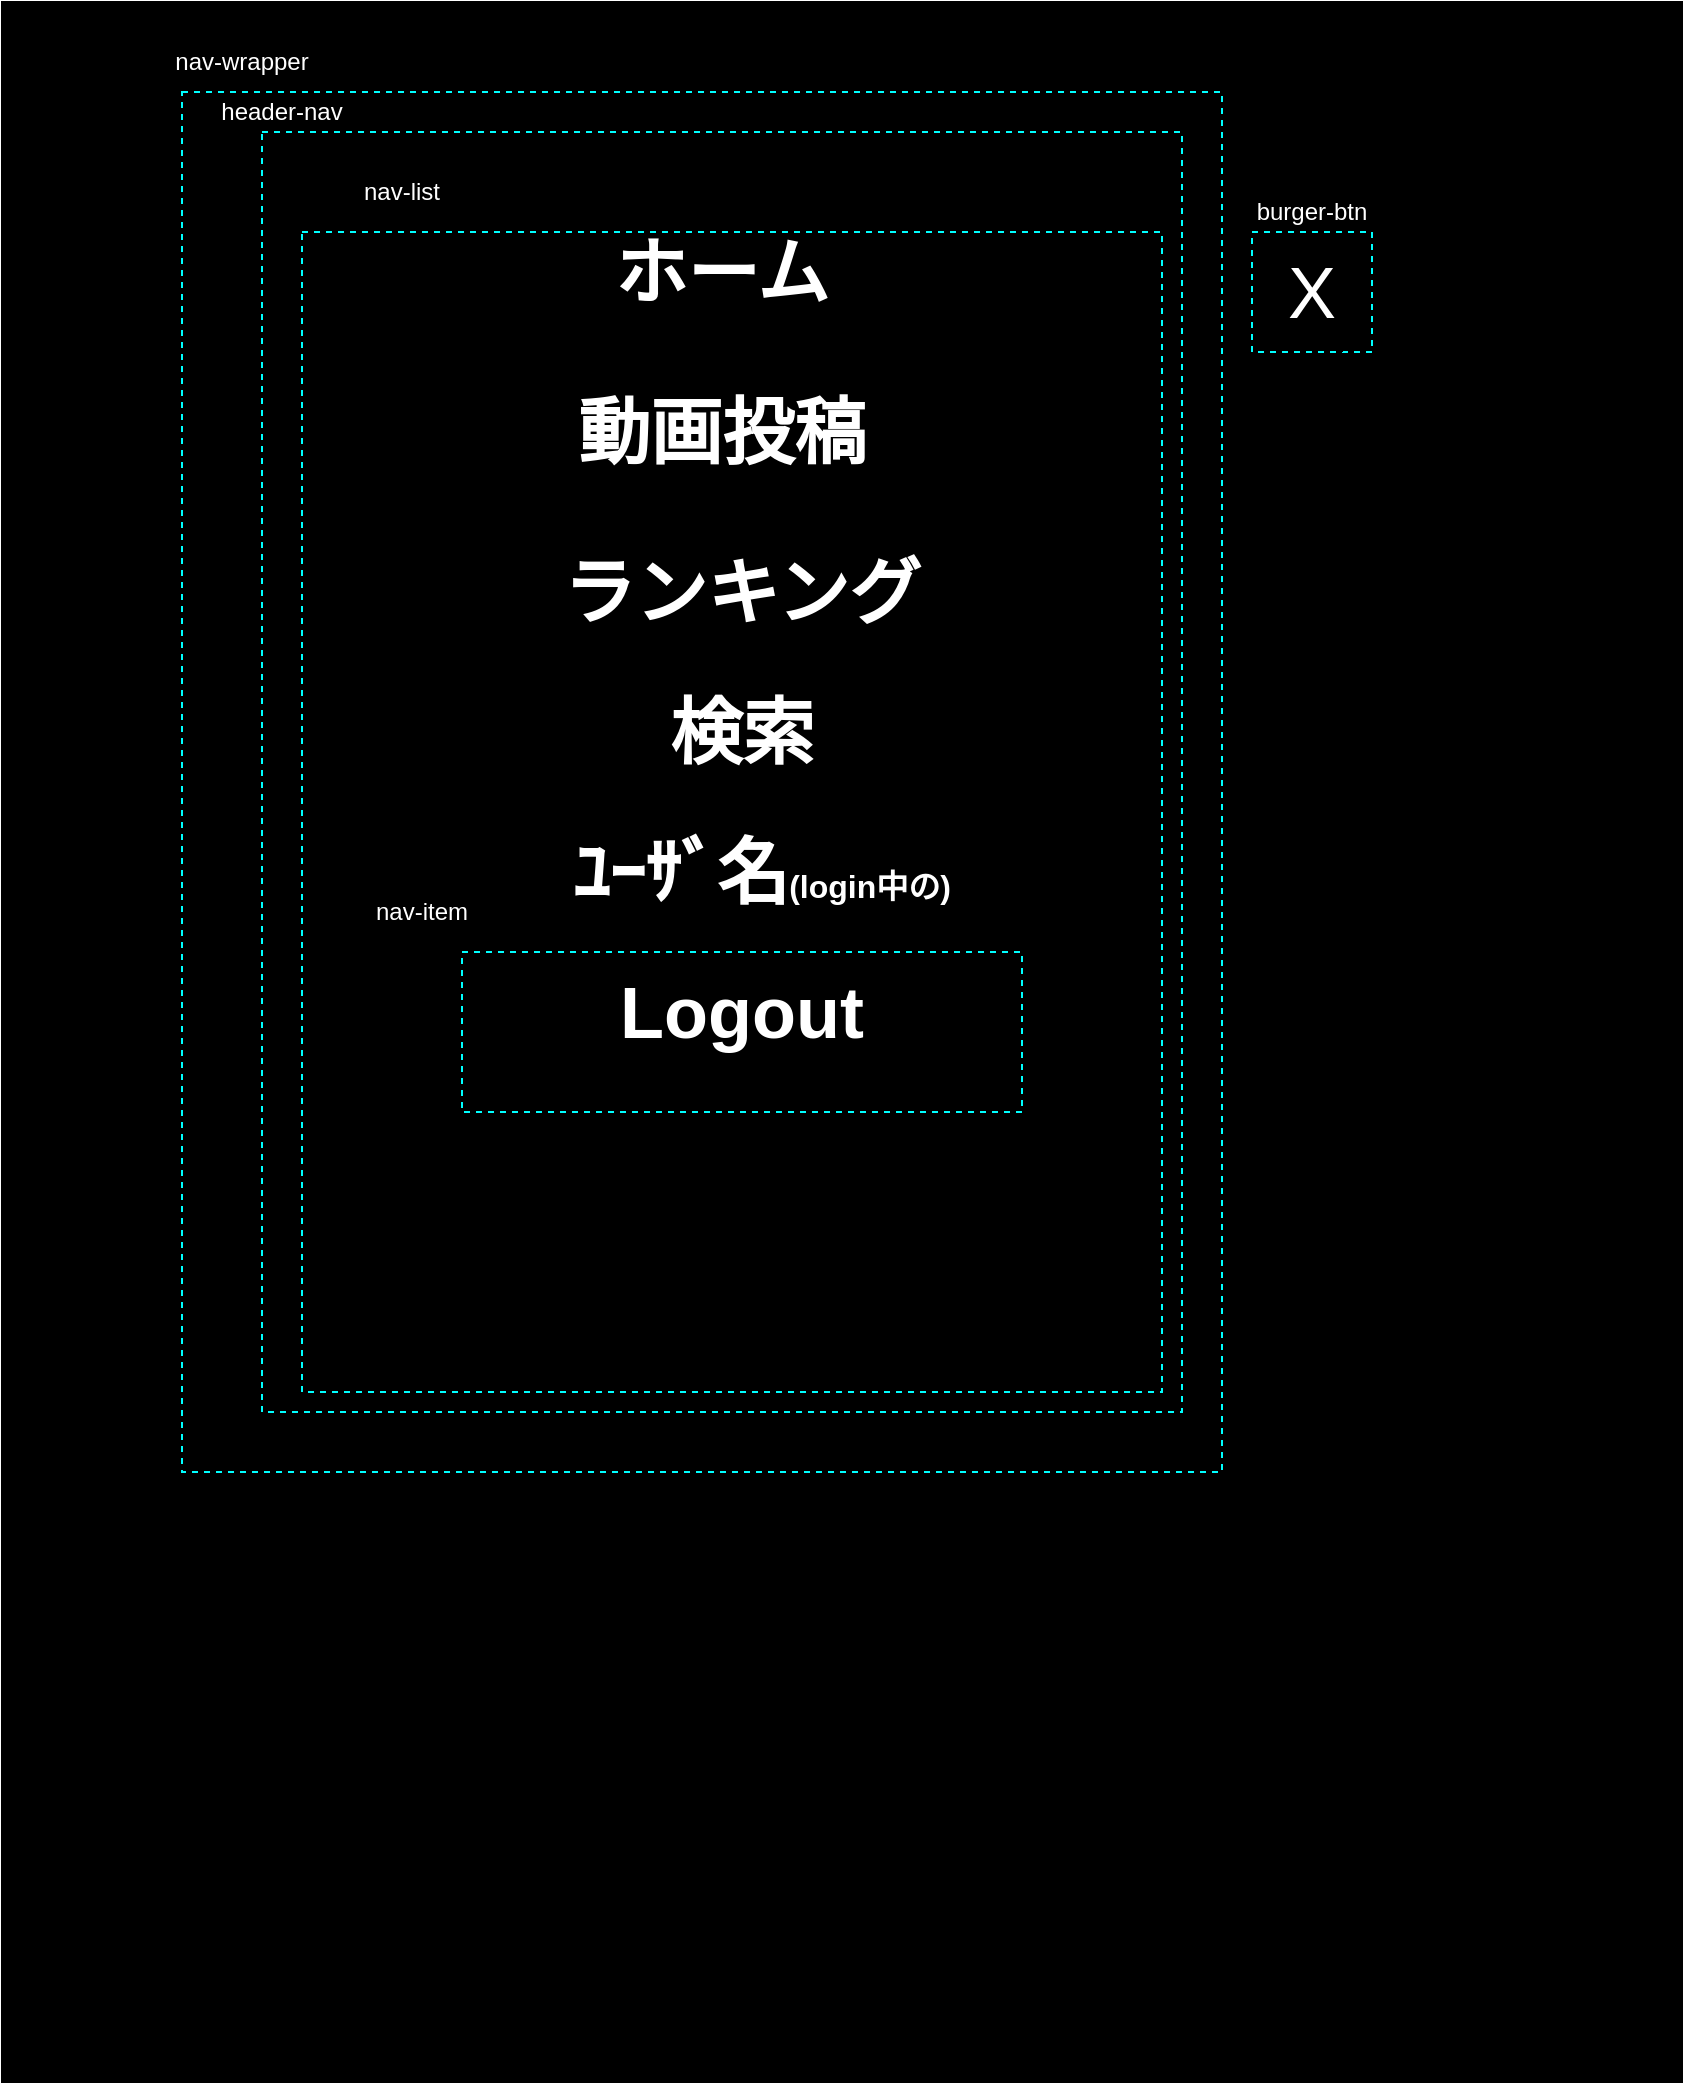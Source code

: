 <mxfile version="14.6.13" type="device"><diagram id="qV4Y1ibvRHWzE1QoIarS" name="ページ1"><mxGraphModel dx="259" dy="1795" grid="1" gridSize="10" guides="1" tooltips="1" connect="1" arrows="1" fold="1" page="1" pageScale="1" pageWidth="827" pageHeight="1169" math="0" shadow="0"><root><mxCell id="0"/><mxCell id="1" parent="0"/><mxCell id="7TPgmSQ3hI1b91c5gtEj-1" value="" style="rounded=0;whiteSpace=wrap;html=1;fillColor=#000000;" vertex="1" parent="1"><mxGeometry x="990" y="-1110" width="840" height="1040" as="geometry"/></mxCell><mxCell id="7TPgmSQ3hI1b91c5gtEj-2" value="" style="rounded=0;whiteSpace=wrap;html=1;dashed=1;fillColor=none;strokeColor=#00FFFF;" vertex="1" parent="1"><mxGeometry x="1615" y="-995" width="60" height="60" as="geometry"/></mxCell><mxCell id="7TPgmSQ3hI1b91c5gtEj-3" value="" style="rounded=0;whiteSpace=wrap;html=1;dashed=1;fillColor=none;strokeColor=#00FFFF;" vertex="1" parent="1"><mxGeometry x="1080" y="-1065" width="520" height="690" as="geometry"/></mxCell><mxCell id="7TPgmSQ3hI1b91c5gtEj-4" value="" style="rounded=0;whiteSpace=wrap;html=1;dashed=1;fillColor=none;strokeColor=#00FFFF;" vertex="1" parent="1"><mxGeometry x="1120" y="-1045" width="460" height="640" as="geometry"/></mxCell><mxCell id="7TPgmSQ3hI1b91c5gtEj-5" value="&lt;font color=&quot;#ffffff&quot; style=&quot;font-size: 36px&quot;&gt;X&lt;/font&gt;" style="text;html=1;strokeColor=none;fillColor=none;align=center;verticalAlign=middle;whiteSpace=wrap;rounded=0;" vertex="1" parent="1"><mxGeometry x="1590" y="-975" width="110" height="20" as="geometry"/></mxCell><mxCell id="7TPgmSQ3hI1b91c5gtEj-6" value="&lt;font color=&quot;#ffffff&quot; style=&quot;font-size: 36px&quot;&gt;&lt;b&gt;ホーム&lt;/b&gt;&lt;/font&gt;" style="text;html=1;strokeColor=none;fillColor=none;align=center;verticalAlign=middle;whiteSpace=wrap;rounded=0;" vertex="1" parent="1"><mxGeometry x="1260" y="-1005" width="180" height="60" as="geometry"/></mxCell><mxCell id="7TPgmSQ3hI1b91c5gtEj-7" value="&lt;font color=&quot;#ffffff&quot; style=&quot;font-size: 36px&quot;&gt;&lt;b&gt;動画投稿&lt;/b&gt;&lt;/font&gt;" style="text;html=1;strokeColor=none;fillColor=none;align=center;verticalAlign=middle;whiteSpace=wrap;rounded=0;" vertex="1" parent="1"><mxGeometry x="1260" y="-925" width="180" height="60" as="geometry"/></mxCell><mxCell id="7TPgmSQ3hI1b91c5gtEj-8" value="&lt;font color=&quot;#ffffff&quot;&gt;&lt;b&gt;&lt;span style=&quot;font-size: 36px&quot;&gt;ﾕｰｻﾞ名&lt;/span&gt;&lt;font size=&quot;3&quot;&gt;(login中の)&lt;/font&gt;&lt;/b&gt;&lt;/font&gt;" style="text;html=1;strokeColor=none;fillColor=none;align=center;verticalAlign=middle;whiteSpace=wrap;rounded=0;" vertex="1" parent="1"><mxGeometry x="1270" y="-705" width="200" height="60" as="geometry"/></mxCell><mxCell id="7TPgmSQ3hI1b91c5gtEj-9" value="&lt;font color=&quot;#ffffff&quot; style=&quot;font-size: 36px&quot;&gt;&lt;b&gt;検索&lt;/b&gt;&lt;/font&gt;" style="text;html=1;strokeColor=none;fillColor=none;align=center;verticalAlign=middle;whiteSpace=wrap;rounded=0;" vertex="1" parent="1"><mxGeometry x="1270" y="-775" width="180" height="60" as="geometry"/></mxCell><mxCell id="7TPgmSQ3hI1b91c5gtEj-10" value="&lt;font color=&quot;#ffffff&quot; style=&quot;font-size: 36px&quot;&gt;&lt;b&gt;ランキング&lt;/b&gt;&lt;/font&gt;" style="text;html=1;strokeColor=none;fillColor=none;align=center;verticalAlign=middle;whiteSpace=wrap;rounded=0;" vertex="1" parent="1"><mxGeometry x="1260" y="-845" width="200" height="60" as="geometry"/></mxCell><mxCell id="7TPgmSQ3hI1b91c5gtEj-11" value="&lt;font color=&quot;#ffffff&quot;&gt;&lt;span style=&quot;font-size: 36px&quot;&gt;&lt;b&gt;Logout&lt;/b&gt;&lt;/span&gt;&lt;/font&gt;" style="text;html=1;strokeColor=none;fillColor=none;align=center;verticalAlign=middle;whiteSpace=wrap;rounded=0;" vertex="1" parent="1"><mxGeometry x="1270" y="-635" width="180" height="60" as="geometry"/></mxCell><mxCell id="7TPgmSQ3hI1b91c5gtEj-12" value="&lt;font color=&quot;#ffffff&quot;&gt;burger-btn&lt;/font&gt;" style="text;html=1;strokeColor=none;fillColor=none;align=center;verticalAlign=middle;whiteSpace=wrap;rounded=0;" vertex="1" parent="1"><mxGeometry x="1600" y="-1015" width="90" height="20" as="geometry"/></mxCell><mxCell id="7TPgmSQ3hI1b91c5gtEj-13" value="&lt;font color=&quot;#ffffff&quot;&gt;nav-wrapper&lt;/font&gt;" style="text;html=1;strokeColor=none;fillColor=none;align=center;verticalAlign=middle;whiteSpace=wrap;rounded=0;" vertex="1" parent="1"><mxGeometry x="1050" y="-1090" width="120" height="20" as="geometry"/></mxCell><mxCell id="7TPgmSQ3hI1b91c5gtEj-14" value="&lt;font color=&quot;#ffffff&quot;&gt;nav-list&lt;/font&gt;" style="text;html=1;strokeColor=none;fillColor=none;align=center;verticalAlign=middle;whiteSpace=wrap;rounded=0;" vertex="1" parent="1"><mxGeometry x="1130" y="-1025" width="120" height="20" as="geometry"/></mxCell><mxCell id="7TPgmSQ3hI1b91c5gtEj-15" value="" style="rounded=0;whiteSpace=wrap;html=1;dashed=1;fillColor=none;strokeColor=#00FFFF;" vertex="1" parent="1"><mxGeometry x="1140" y="-995" width="430" height="580" as="geometry"/></mxCell><mxCell id="7TPgmSQ3hI1b91c5gtEj-16" value="" style="rounded=0;whiteSpace=wrap;html=1;dashed=1;fillColor=none;strokeColor=#00FFFF;" vertex="1" parent="1"><mxGeometry x="1220" y="-635" width="280" height="80" as="geometry"/></mxCell><mxCell id="7TPgmSQ3hI1b91c5gtEj-17" value="&lt;font color=&quot;#ffffff&quot;&gt;nav-item&lt;/font&gt;" style="text;html=1;strokeColor=none;fillColor=none;align=center;verticalAlign=middle;whiteSpace=wrap;rounded=0;" vertex="1" parent="1"><mxGeometry x="1140" y="-665" width="120" height="20" as="geometry"/></mxCell><mxCell id="7TPgmSQ3hI1b91c5gtEj-18" value="&lt;font color=&quot;#ffffff&quot;&gt;header-nav&lt;/font&gt;" style="text;html=1;strokeColor=none;fillColor=none;align=center;verticalAlign=middle;whiteSpace=wrap;rounded=0;" vertex="1" parent="1"><mxGeometry x="1070" y="-1065" width="120" height="20" as="geometry"/></mxCell><mxCell id="7TPgmSQ3hI1b91c5gtEj-19" style="edgeStyle=orthogonalEdgeStyle;rounded=0;orthogonalLoop=1;jettySize=auto;html=1;exitX=0.5;exitY=1;exitDx=0;exitDy=0;" edge="1" parent="1" source="7TPgmSQ3hI1b91c5gtEj-12" target="7TPgmSQ3hI1b91c5gtEj-12"><mxGeometry relative="1" as="geometry"/></mxCell><mxCell id="7TPgmSQ3hI1b91c5gtEj-20" style="edgeStyle=orthogonalEdgeStyle;rounded=0;orthogonalLoop=1;jettySize=auto;html=1;exitX=0.75;exitY=1;exitDx=0;exitDy=0;entryX=0.75;entryY=0.833;entryDx=0;entryDy=0;entryPerimeter=0;" edge="1" parent="1" source="7TPgmSQ3hI1b91c5gtEj-2" target="7TPgmSQ3hI1b91c5gtEj-2"><mxGeometry relative="1" as="geometry"/></mxCell></root></mxGraphModel></diagram></mxfile>